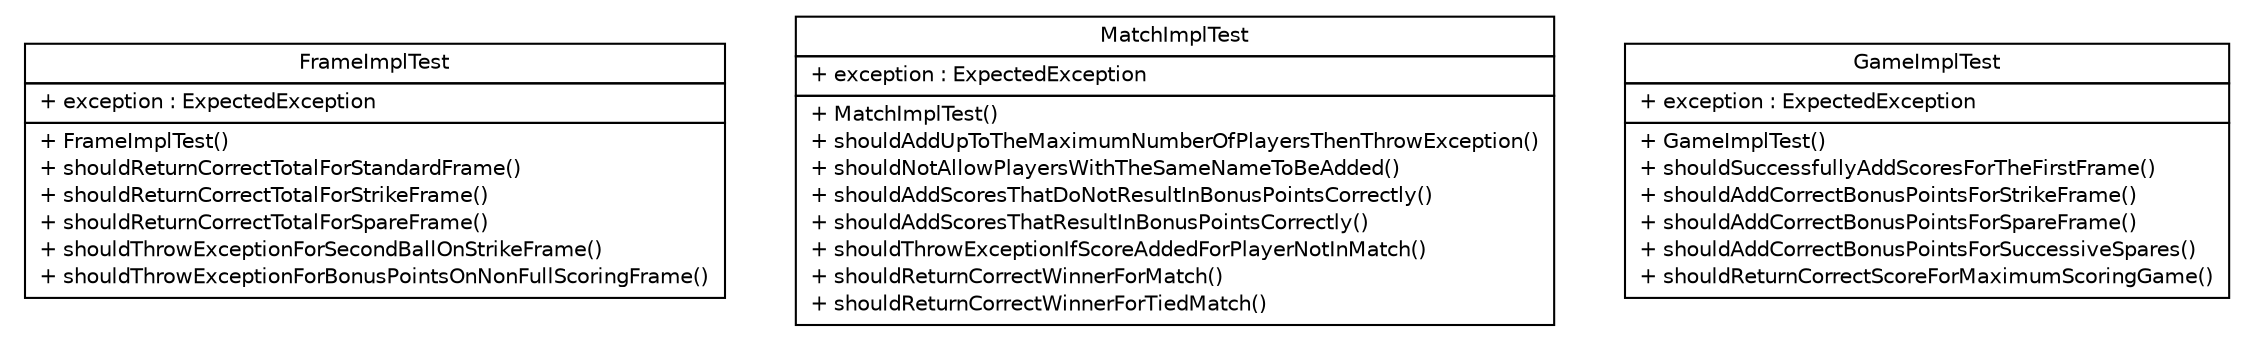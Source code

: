 #!/usr/local/bin/dot
#
# Class diagram 
# Generated by UMLGraph version R5_6 (http://www.umlgraph.org/)
#

digraph G {
	edge [fontname="Helvetica",fontsize=10,labelfontname="Helvetica",labelfontsize=10];
	node [fontname="Helvetica",fontsize=10,shape=plaintext];
	nodesep=0.25;
	ranksep=0.5;
	// thmuggleton.model.impl.FrameImplTest
	c18 [label=<<table title="thmuggleton.model.impl.FrameImplTest" border="0" cellborder="1" cellspacing="0" cellpadding="2" port="p" href="./FrameImplTest.html">
		<tr><td><table border="0" cellspacing="0" cellpadding="1">
<tr><td align="center" balign="center"> FrameImplTest </td></tr>
		</table></td></tr>
		<tr><td><table border="0" cellspacing="0" cellpadding="1">
<tr><td align="left" balign="left"> + exception : ExpectedException </td></tr>
		</table></td></tr>
		<tr><td><table border="0" cellspacing="0" cellpadding="1">
<tr><td align="left" balign="left"> + FrameImplTest() </td></tr>
<tr><td align="left" balign="left"> + shouldReturnCorrectTotalForStandardFrame() </td></tr>
<tr><td align="left" balign="left"> + shouldReturnCorrectTotalForStrikeFrame() </td></tr>
<tr><td align="left" balign="left"> + shouldReturnCorrectTotalForSpareFrame() </td></tr>
<tr><td align="left" balign="left"> + shouldThrowExceptionForSecondBallOnStrikeFrame() </td></tr>
<tr><td align="left" balign="left"> + shouldThrowExceptionForBonusPointsOnNonFullScoringFrame() </td></tr>
		</table></td></tr>
		</table>>, URL="./FrameImplTest.html", fontname="Helvetica", fontcolor="black", fontsize=10.0];
	// thmuggleton.model.impl.MatchImplTest
	c19 [label=<<table title="thmuggleton.model.impl.MatchImplTest" border="0" cellborder="1" cellspacing="0" cellpadding="2" port="p" href="./MatchImplTest.html">
		<tr><td><table border="0" cellspacing="0" cellpadding="1">
<tr><td align="center" balign="center"> MatchImplTest </td></tr>
		</table></td></tr>
		<tr><td><table border="0" cellspacing="0" cellpadding="1">
<tr><td align="left" balign="left"> + exception : ExpectedException </td></tr>
		</table></td></tr>
		<tr><td><table border="0" cellspacing="0" cellpadding="1">
<tr><td align="left" balign="left"> + MatchImplTest() </td></tr>
<tr><td align="left" balign="left"> + shouldAddUpToTheMaximumNumberOfPlayersThenThrowException() </td></tr>
<tr><td align="left" balign="left"> + shouldNotAllowPlayersWithTheSameNameToBeAdded() </td></tr>
<tr><td align="left" balign="left"> + shouldAddScoresThatDoNotResultInBonusPointsCorrectly() </td></tr>
<tr><td align="left" balign="left"> + shouldAddScoresThatResultInBonusPointsCorrectly() </td></tr>
<tr><td align="left" balign="left"> + shouldThrowExceptionIfScoreAddedForPlayerNotInMatch() </td></tr>
<tr><td align="left" balign="left"> + shouldReturnCorrectWinnerForMatch() </td></tr>
<tr><td align="left" balign="left"> + shouldReturnCorrectWinnerForTiedMatch() </td></tr>
		</table></td></tr>
		</table>>, URL="./MatchImplTest.html", fontname="Helvetica", fontcolor="black", fontsize=10.0];
	// thmuggleton.model.impl.GameImplTest
	c20 [label=<<table title="thmuggleton.model.impl.GameImplTest" border="0" cellborder="1" cellspacing="0" cellpadding="2" port="p" href="./GameImplTest.html">
		<tr><td><table border="0" cellspacing="0" cellpadding="1">
<tr><td align="center" balign="center"> GameImplTest </td></tr>
		</table></td></tr>
		<tr><td><table border="0" cellspacing="0" cellpadding="1">
<tr><td align="left" balign="left"> + exception : ExpectedException </td></tr>
		</table></td></tr>
		<tr><td><table border="0" cellspacing="0" cellpadding="1">
<tr><td align="left" balign="left"> + GameImplTest() </td></tr>
<tr><td align="left" balign="left"> + shouldSuccessfullyAddScoresForTheFirstFrame() </td></tr>
<tr><td align="left" balign="left"> + shouldAddCorrectBonusPointsForStrikeFrame() </td></tr>
<tr><td align="left" balign="left"> + shouldAddCorrectBonusPointsForSpareFrame() </td></tr>
<tr><td align="left" balign="left"> + shouldAddCorrectBonusPointsForSuccessiveSpares() </td></tr>
<tr><td align="left" balign="left"> + shouldReturnCorrectScoreForMaximumScoringGame() </td></tr>
		</table></td></tr>
		</table>>, URL="./GameImplTest.html", fontname="Helvetica", fontcolor="black", fontsize=10.0];
}

